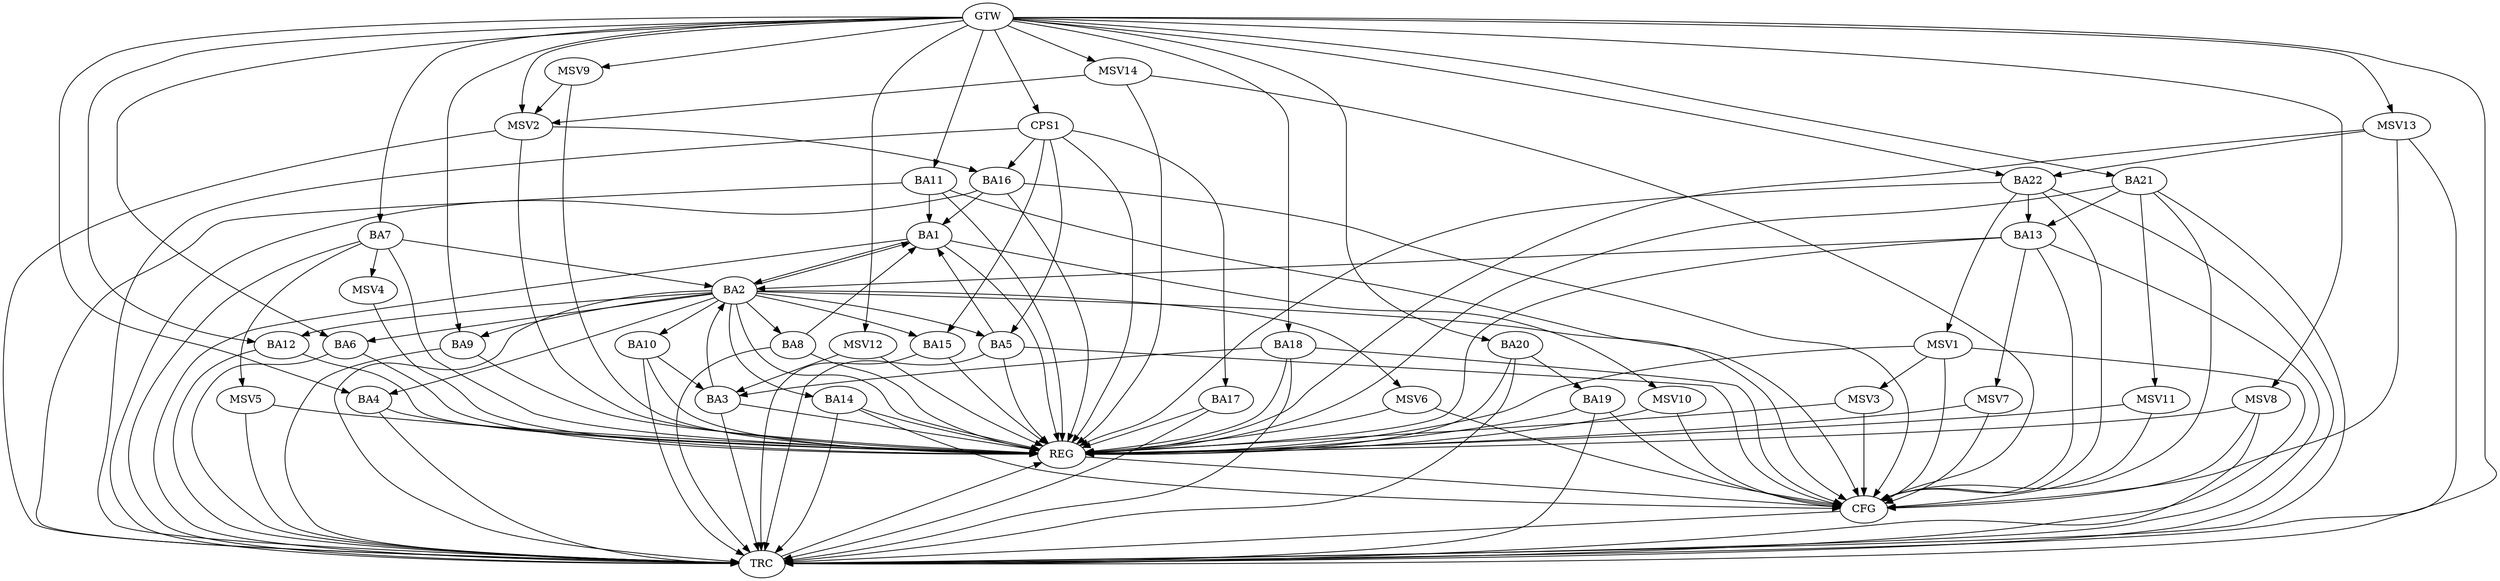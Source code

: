 strict digraph G {
  BA1 [ label="BA1" ];
  BA2 [ label="BA2" ];
  BA3 [ label="BA3" ];
  BA4 [ label="BA4" ];
  BA5 [ label="BA5" ];
  BA6 [ label="BA6" ];
  BA7 [ label="BA7" ];
  BA8 [ label="BA8" ];
  BA9 [ label="BA9" ];
  BA10 [ label="BA10" ];
  BA11 [ label="BA11" ];
  BA12 [ label="BA12" ];
  BA13 [ label="BA13" ];
  BA14 [ label="BA14" ];
  BA15 [ label="BA15" ];
  BA16 [ label="BA16" ];
  BA17 [ label="BA17" ];
  BA18 [ label="BA18" ];
  BA19 [ label="BA19" ];
  BA20 [ label="BA20" ];
  BA21 [ label="BA21" ];
  BA22 [ label="BA22" ];
  CPS1 [ label="CPS1" ];
  GTW [ label="GTW" ];
  REG [ label="REG" ];
  CFG [ label="CFG" ];
  TRC [ label="TRC" ];
  MSV1 [ label="MSV1" ];
  MSV2 [ label="MSV2" ];
  MSV3 [ label="MSV3" ];
  MSV4 [ label="MSV4" ];
  MSV5 [ label="MSV5" ];
  MSV6 [ label="MSV6" ];
  MSV7 [ label="MSV7" ];
  MSV8 [ label="MSV8" ];
  MSV9 [ label="MSV9" ];
  MSV10 [ label="MSV10" ];
  MSV11 [ label="MSV11" ];
  MSV12 [ label="MSV12" ];
  MSV13 [ label="MSV13" ];
  MSV14 [ label="MSV14" ];
  BA1 -> BA2;
  BA2 -> BA1;
  BA3 -> BA2;
  BA5 -> BA1;
  BA7 -> BA2;
  BA8 -> BA1;
  BA10 -> BA3;
  BA11 -> BA1;
  BA13 -> BA2;
  BA16 -> BA1;
  BA18 -> BA3;
  BA20 -> BA19;
  BA21 -> BA13;
  BA22 -> BA13;
  CPS1 -> BA17;
  CPS1 -> BA5;
  CPS1 -> BA15;
  CPS1 -> BA16;
  GTW -> BA4;
  GTW -> BA6;
  GTW -> BA7;
  GTW -> BA9;
  GTW -> BA11;
  GTW -> BA12;
  GTW -> BA18;
  GTW -> BA20;
  GTW -> BA21;
  GTW -> BA22;
  GTW -> CPS1;
  BA1 -> REG;
  BA2 -> REG;
  BA3 -> REG;
  BA4 -> REG;
  BA5 -> REG;
  BA6 -> REG;
  BA7 -> REG;
  BA8 -> REG;
  BA9 -> REG;
  BA10 -> REG;
  BA11 -> REG;
  BA12 -> REG;
  BA13 -> REG;
  BA14 -> REG;
  BA15 -> REG;
  BA16 -> REG;
  BA17 -> REG;
  BA18 -> REG;
  BA19 -> REG;
  BA20 -> REG;
  BA21 -> REG;
  BA22 -> REG;
  CPS1 -> REG;
  BA22 -> CFG;
  BA2 -> CFG;
  BA13 -> CFG;
  BA5 -> CFG;
  BA18 -> CFG;
  BA14 -> CFG;
  BA19 -> CFG;
  BA16 -> CFG;
  BA11 -> CFG;
  BA21 -> CFG;
  REG -> CFG;
  BA1 -> TRC;
  BA2 -> TRC;
  BA3 -> TRC;
  BA4 -> TRC;
  BA5 -> TRC;
  BA6 -> TRC;
  BA7 -> TRC;
  BA8 -> TRC;
  BA9 -> TRC;
  BA10 -> TRC;
  BA11 -> TRC;
  BA12 -> TRC;
  BA13 -> TRC;
  BA14 -> TRC;
  BA15 -> TRC;
  BA16 -> TRC;
  BA17 -> TRC;
  BA18 -> TRC;
  BA19 -> TRC;
  BA20 -> TRC;
  BA21 -> TRC;
  BA22 -> TRC;
  CPS1 -> TRC;
  GTW -> TRC;
  CFG -> TRC;
  TRC -> REG;
  BA2 -> BA4;
  BA2 -> BA14;
  BA2 -> BA10;
  BA2 -> BA5;
  BA2 -> BA6;
  BA2 -> BA12;
  BA2 -> BA8;
  BA2 -> BA9;
  BA2 -> BA15;
  BA22 -> MSV1;
  MSV1 -> REG;
  MSV1 -> TRC;
  MSV1 -> CFG;
  MSV2 -> BA16;
  GTW -> MSV2;
  MSV2 -> REG;
  MSV2 -> TRC;
  MSV1 -> MSV3;
  MSV3 -> REG;
  MSV3 -> CFG;
  BA7 -> MSV4;
  MSV4 -> REG;
  BA7 -> MSV5;
  MSV5 -> REG;
  MSV5 -> TRC;
  BA2 -> MSV6;
  MSV6 -> REG;
  MSV6 -> CFG;
  BA13 -> MSV7;
  MSV7 -> REG;
  MSV7 -> CFG;
  GTW -> MSV8;
  MSV8 -> REG;
  MSV8 -> TRC;
  MSV8 -> CFG;
  MSV9 -> MSV2;
  GTW -> MSV9;
  MSV9 -> REG;
  BA1 -> MSV10;
  MSV10 -> REG;
  MSV10 -> CFG;
  BA21 -> MSV11;
  MSV11 -> REG;
  MSV11 -> CFG;
  MSV12 -> BA3;
  GTW -> MSV12;
  MSV12 -> REG;
  MSV13 -> BA22;
  GTW -> MSV13;
  MSV13 -> REG;
  MSV13 -> TRC;
  MSV13 -> CFG;
  MSV14 -> MSV2;
  GTW -> MSV14;
  MSV14 -> REG;
  MSV14 -> CFG;
}
